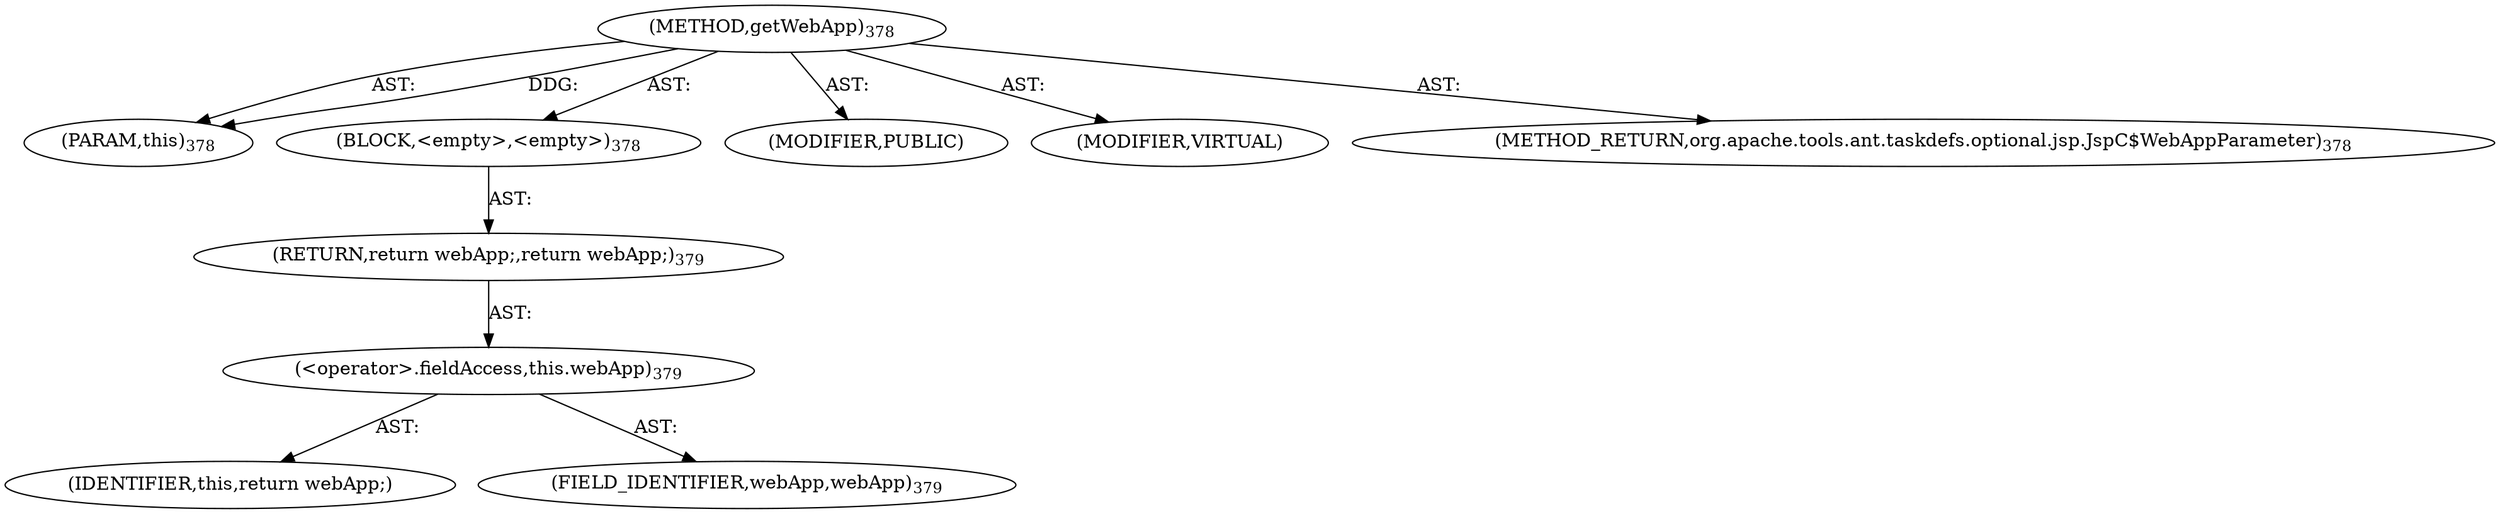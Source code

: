 digraph "getWebApp" {  
"111669149726" [label = <(METHOD,getWebApp)<SUB>378</SUB>> ]
"115964117044" [label = <(PARAM,this)<SUB>378</SUB>> ]
"25769803817" [label = <(BLOCK,&lt;empty&gt;,&lt;empty&gt;)<SUB>378</SUB>> ]
"146028888079" [label = <(RETURN,return webApp;,return webApp;)<SUB>379</SUB>> ]
"30064771153" [label = <(&lt;operator&gt;.fieldAccess,this.webApp)<SUB>379</SUB>> ]
"68719476833" [label = <(IDENTIFIER,this,return webApp;)> ]
"55834574890" [label = <(FIELD_IDENTIFIER,webApp,webApp)<SUB>379</SUB>> ]
"133143986253" [label = <(MODIFIER,PUBLIC)> ]
"133143986254" [label = <(MODIFIER,VIRTUAL)> ]
"128849018910" [label = <(METHOD_RETURN,org.apache.tools.ant.taskdefs.optional.jsp.JspC$WebAppParameter)<SUB>378</SUB>> ]
  "111669149726" -> "115964117044"  [ label = "AST: "] 
  "111669149726" -> "25769803817"  [ label = "AST: "] 
  "111669149726" -> "133143986253"  [ label = "AST: "] 
  "111669149726" -> "133143986254"  [ label = "AST: "] 
  "111669149726" -> "128849018910"  [ label = "AST: "] 
  "25769803817" -> "146028888079"  [ label = "AST: "] 
  "146028888079" -> "30064771153"  [ label = "AST: "] 
  "30064771153" -> "68719476833"  [ label = "AST: "] 
  "30064771153" -> "55834574890"  [ label = "AST: "] 
  "111669149726" -> "115964117044"  [ label = "DDG: "] 
}
